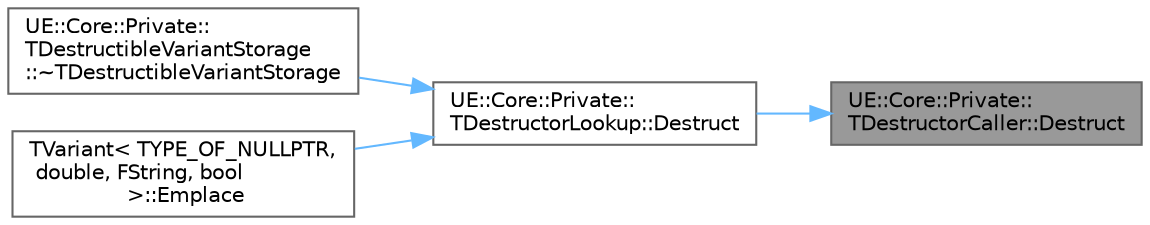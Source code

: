 digraph "UE::Core::Private::TDestructorCaller::Destruct"
{
 // INTERACTIVE_SVG=YES
 // LATEX_PDF_SIZE
  bgcolor="transparent";
  edge [fontname=Helvetica,fontsize=10,labelfontname=Helvetica,labelfontsize=10];
  node [fontname=Helvetica,fontsize=10,shape=box,height=0.2,width=0.4];
  rankdir="RL";
  Node1 [id="Node000001",label="UE::Core::Private::\lTDestructorCaller::Destruct",height=0.2,width=0.4,color="gray40", fillcolor="grey60", style="filled", fontcolor="black",tooltip=" "];
  Node1 -> Node2 [id="edge1_Node000001_Node000002",dir="back",color="steelblue1",style="solid",tooltip=" "];
  Node2 [id="Node000002",label="UE::Core::Private::\lTDestructorLookup::Destruct",height=0.2,width=0.4,color="grey40", fillcolor="white", style="filled",URL="$d9/d5c/structUE_1_1Core_1_1Private_1_1TDestructorLookup.html#af76e90c5ea53d1b6a845b4bdc147bf5a",tooltip="If the index matches, call the destructor, otherwise call with the next index and type in the paramet..."];
  Node2 -> Node3 [id="edge2_Node000002_Node000003",dir="back",color="steelblue1",style="solid",tooltip=" "];
  Node3 [id="Node000003",label="UE::Core::Private::\lTDestructibleVariantStorage\l::~TDestructibleVariantStorage",height=0.2,width=0.4,color="grey40", fillcolor="white", style="filled",URL="$d9/d17/structUE_1_1Core_1_1Private_1_1TDestructibleVariantStorage.html#abf8d15d990fa3e21c3570630604ac48c",tooltip=" "];
  Node2 -> Node4 [id="edge3_Node000002_Node000004",dir="back",color="steelblue1",style="solid",tooltip=" "];
  Node4 [id="Node000004",label="TVariant\< TYPE_OF_NULLPTR,\l double, FString, bool\l \>::Emplace",height=0.2,width=0.4,color="grey40", fillcolor="white", style="filled",URL="$d3/d99/classTVariant.html#a07bfceb39b27764b7555094daa2b4f2d",tooltip=" "];
}
